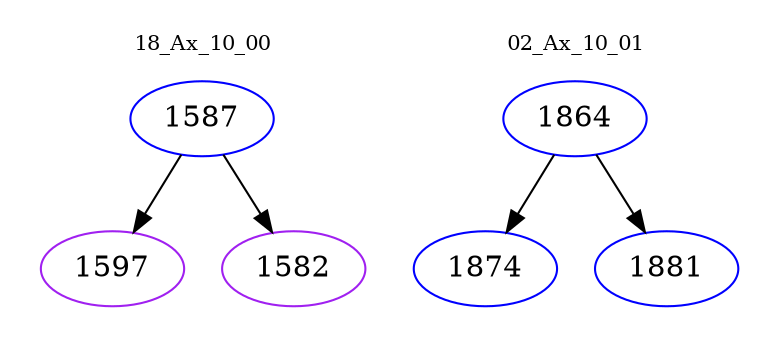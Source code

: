 digraph{
subgraph cluster_0 {
color = white
label = "18_Ax_10_00";
fontsize=10;
T0_1587 [label="1587", color="blue"]
T0_1587 -> T0_1597 [color="black"]
T0_1597 [label="1597", color="purple"]
T0_1587 -> T0_1582 [color="black"]
T0_1582 [label="1582", color="purple"]
}
subgraph cluster_1 {
color = white
label = "02_Ax_10_01";
fontsize=10;
T1_1864 [label="1864", color="blue"]
T1_1864 -> T1_1874 [color="black"]
T1_1874 [label="1874", color="blue"]
T1_1864 -> T1_1881 [color="black"]
T1_1881 [label="1881", color="blue"]
}
}
